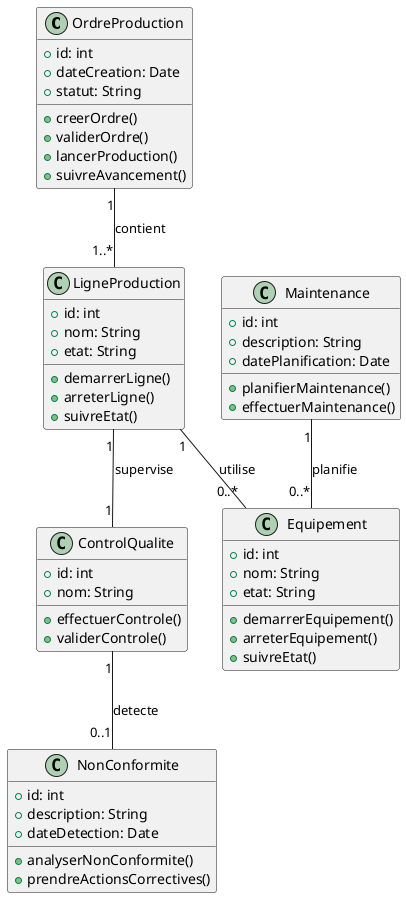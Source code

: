 @startuml
class OrdreProduction {
    +id: int
    +dateCreation: Date
    +statut: String
    +creerOrdre()
    +validerOrdre()
    +lancerProduction()
    +suivreAvancement()
}

class LigneProduction {
    +id: int
    +nom: String
    +etat: String
    +demarrerLigne()
    +arreterLigne()
    +suivreEtat()
}

class ControlQualite {
    +id: int
    +nom: String
    +effectuerControle()
    +validerControle()
}

class NonConformite {
    +id: int
    +description: String
    +dateDetection: Date
    +analyserNonConformite()
    +prendreActionsCorrectives()
}

class Maintenance {
    +id: int
    +description: String
    +datePlanification: Date
    +planifierMaintenance()
    +effectuerMaintenance()
}

class Equipement {
    +id: int
    +nom: String
    +etat: String
    +demarrerEquipement()
    +arreterEquipement()
    +suivreEtat()
}

OrdreProduction "1" -- "1..*" LigneProduction : contient
LigneProduction "1" -- "0..*" Equipement : utilise
LigneProduction "1" -- "1" ControlQualite : supervise
ControlQualite "1" -- "0..1" NonConformite : detecte
Maintenance "1" -- "0..*" Equipement : planifie
@enduml
